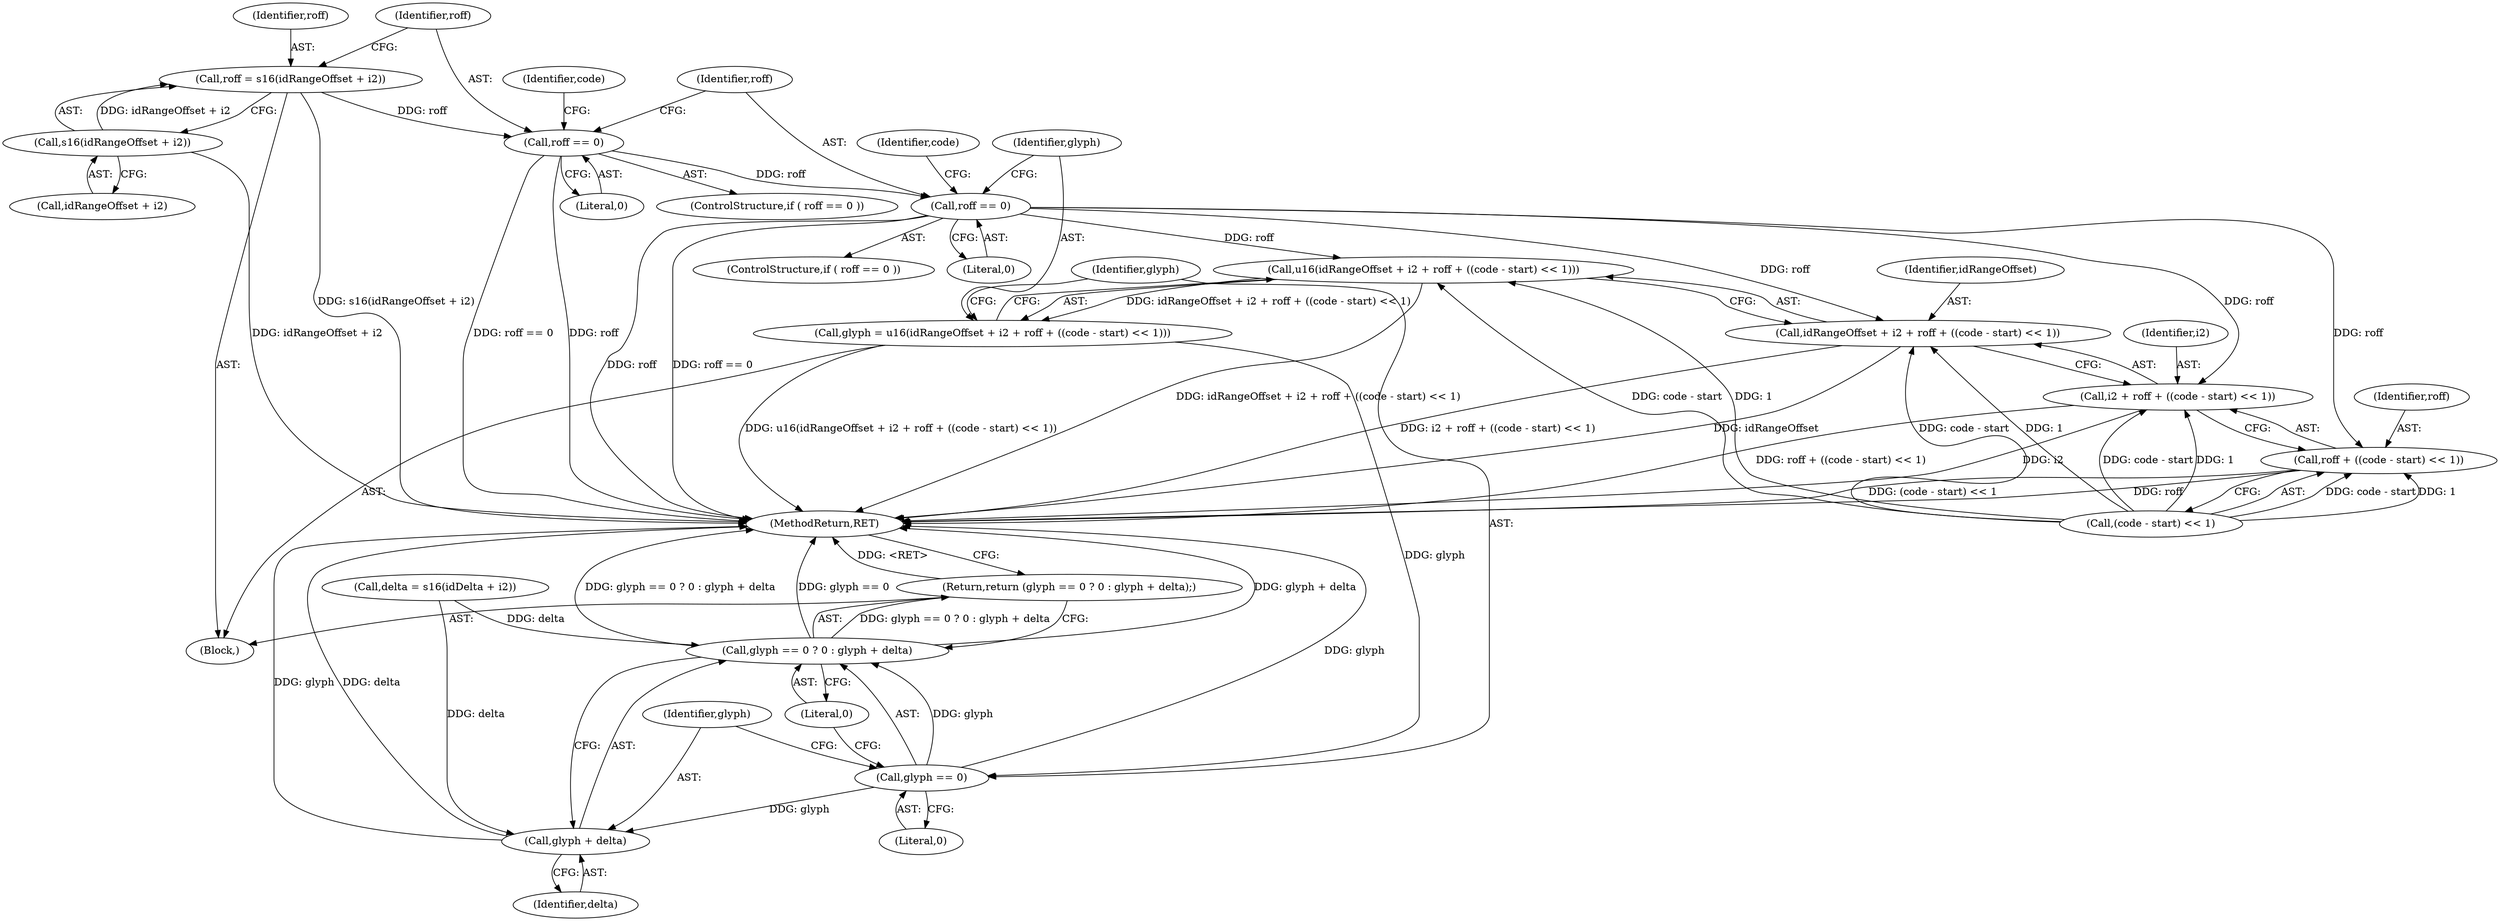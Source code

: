 digraph "0_ghostscript_961b10cdd71403072fb99401a45f3bef6ce53626@integer" {
"1000216" [label="(Call,roff = s16(idRangeOffset + i2))"];
"1000218" [label="(Call,s16(idRangeOffset + i2))"];
"1000223" [label="(Call,roff == 0)"];
"1000236" [label="(Call,roff == 0)"];
"1000250" [label="(Call,u16(idRangeOffset + i2 + roff + ((code - start) << 1)))"];
"1000248" [label="(Call,glyph = u16(idRangeOffset + i2 + roff + ((code - start) << 1)))"];
"1000264" [label="(Call,glyph == 0)"];
"1000263" [label="(Call,glyph == 0 ? 0 : glyph + delta)"];
"1000262" [label="(Return,return (glyph == 0 ? 0 : glyph + delta);)"];
"1000268" [label="(Call,glyph + delta)"];
"1000251" [label="(Call,idRangeOffset + i2 + roff + ((code - start) << 1))"];
"1000253" [label="(Call,i2 + roff + ((code - start) << 1))"];
"1000255" [label="(Call,roff + ((code - start) << 1))"];
"1000223" [label="(Call,roff == 0)"];
"1000236" [label="(Call,roff == 0)"];
"1000230" [label="(Identifier,code)"];
"1000216" [label="(Call,roff = s16(idRangeOffset + i2))"];
"1000225" [label="(Literal,0)"];
"1000255" [label="(Call,roff + ((code - start) << 1))"];
"1000270" [label="(Identifier,delta)"];
"1000218" [label="(Call,s16(idRangeOffset + i2))"];
"1000268" [label="(Call,glyph + delta)"];
"1000251" [label="(Call,idRangeOffset + i2 + roff + ((code - start) << 1))"];
"1000265" [label="(Identifier,glyph)"];
"1000248" [label="(Call,glyph = u16(idRangeOffset + i2 + roff + ((code - start) << 1)))"];
"1000266" [label="(Literal,0)"];
"1000235" [label="(ControlStructure,if ( roff == 0 ))"];
"1000219" [label="(Call,idRangeOffset + i2)"];
"1000238" [label="(Literal,0)"];
"1000263" [label="(Call,glyph == 0 ? 0 : glyph + delta)"];
"1000199" [label="(Block,)"];
"1000253" [label="(Call,i2 + roff + ((code - start) << 1))"];
"1000269" [label="(Identifier,glyph)"];
"1000210" [label="(Call,delta = s16(idDelta + i2))"];
"1000249" [label="(Identifier,glyph)"];
"1000237" [label="(Identifier,roff)"];
"1000262" [label="(Return,return (glyph == 0 ? 0 : glyph + delta);)"];
"1000264" [label="(Call,glyph == 0)"];
"1000256" [label="(Identifier,roff)"];
"1000267" [label="(Literal,0)"];
"1000217" [label="(Identifier,roff)"];
"1000224" [label="(Identifier,roff)"];
"1000818" [label="(MethodReturn,RET)"];
"1000252" [label="(Identifier,idRangeOffset)"];
"1000250" [label="(Call,u16(idRangeOffset + i2 + roff + ((code - start) << 1)))"];
"1000243" [label="(Identifier,code)"];
"1000257" [label="(Call,(code - start) << 1)"];
"1000254" [label="(Identifier,i2)"];
"1000222" [label="(ControlStructure,if ( roff == 0 ))"];
"1000216" -> "1000199"  [label="AST: "];
"1000216" -> "1000218"  [label="CFG: "];
"1000217" -> "1000216"  [label="AST: "];
"1000218" -> "1000216"  [label="AST: "];
"1000224" -> "1000216"  [label="CFG: "];
"1000216" -> "1000818"  [label="DDG: s16(idRangeOffset + i2)"];
"1000218" -> "1000216"  [label="DDG: idRangeOffset + i2"];
"1000216" -> "1000223"  [label="DDG: roff"];
"1000218" -> "1000219"  [label="CFG: "];
"1000219" -> "1000218"  [label="AST: "];
"1000218" -> "1000818"  [label="DDG: idRangeOffset + i2"];
"1000223" -> "1000222"  [label="AST: "];
"1000223" -> "1000225"  [label="CFG: "];
"1000224" -> "1000223"  [label="AST: "];
"1000225" -> "1000223"  [label="AST: "];
"1000230" -> "1000223"  [label="CFG: "];
"1000237" -> "1000223"  [label="CFG: "];
"1000223" -> "1000818"  [label="DDG: roff == 0"];
"1000223" -> "1000818"  [label="DDG: roff"];
"1000223" -> "1000236"  [label="DDG: roff"];
"1000236" -> "1000235"  [label="AST: "];
"1000236" -> "1000238"  [label="CFG: "];
"1000237" -> "1000236"  [label="AST: "];
"1000238" -> "1000236"  [label="AST: "];
"1000243" -> "1000236"  [label="CFG: "];
"1000249" -> "1000236"  [label="CFG: "];
"1000236" -> "1000818"  [label="DDG: roff"];
"1000236" -> "1000818"  [label="DDG: roff == 0"];
"1000236" -> "1000250"  [label="DDG: roff"];
"1000236" -> "1000251"  [label="DDG: roff"];
"1000236" -> "1000253"  [label="DDG: roff"];
"1000236" -> "1000255"  [label="DDG: roff"];
"1000250" -> "1000248"  [label="AST: "];
"1000250" -> "1000251"  [label="CFG: "];
"1000251" -> "1000250"  [label="AST: "];
"1000248" -> "1000250"  [label="CFG: "];
"1000250" -> "1000818"  [label="DDG: idRangeOffset + i2 + roff + ((code - start) << 1)"];
"1000250" -> "1000248"  [label="DDG: idRangeOffset + i2 + roff + ((code - start) << 1)"];
"1000257" -> "1000250"  [label="DDG: code - start"];
"1000257" -> "1000250"  [label="DDG: 1"];
"1000248" -> "1000199"  [label="AST: "];
"1000249" -> "1000248"  [label="AST: "];
"1000265" -> "1000248"  [label="CFG: "];
"1000248" -> "1000818"  [label="DDG: u16(idRangeOffset + i2 + roff + ((code - start) << 1))"];
"1000248" -> "1000264"  [label="DDG: glyph"];
"1000264" -> "1000263"  [label="AST: "];
"1000264" -> "1000266"  [label="CFG: "];
"1000265" -> "1000264"  [label="AST: "];
"1000266" -> "1000264"  [label="AST: "];
"1000267" -> "1000264"  [label="CFG: "];
"1000269" -> "1000264"  [label="CFG: "];
"1000264" -> "1000818"  [label="DDG: glyph"];
"1000264" -> "1000263"  [label="DDG: glyph"];
"1000264" -> "1000268"  [label="DDG: glyph"];
"1000263" -> "1000262"  [label="AST: "];
"1000263" -> "1000267"  [label="CFG: "];
"1000263" -> "1000268"  [label="CFG: "];
"1000267" -> "1000263"  [label="AST: "];
"1000268" -> "1000263"  [label="AST: "];
"1000262" -> "1000263"  [label="CFG: "];
"1000263" -> "1000818"  [label="DDG: glyph + delta"];
"1000263" -> "1000818"  [label="DDG: glyph == 0 ? 0 : glyph + delta"];
"1000263" -> "1000818"  [label="DDG: glyph == 0"];
"1000263" -> "1000262"  [label="DDG: glyph == 0 ? 0 : glyph + delta"];
"1000210" -> "1000263"  [label="DDG: delta"];
"1000262" -> "1000199"  [label="AST: "];
"1000818" -> "1000262"  [label="CFG: "];
"1000262" -> "1000818"  [label="DDG: <RET>"];
"1000268" -> "1000270"  [label="CFG: "];
"1000269" -> "1000268"  [label="AST: "];
"1000270" -> "1000268"  [label="AST: "];
"1000268" -> "1000818"  [label="DDG: glyph"];
"1000268" -> "1000818"  [label="DDG: delta"];
"1000210" -> "1000268"  [label="DDG: delta"];
"1000251" -> "1000253"  [label="CFG: "];
"1000252" -> "1000251"  [label="AST: "];
"1000253" -> "1000251"  [label="AST: "];
"1000251" -> "1000818"  [label="DDG: i2 + roff + ((code - start) << 1)"];
"1000251" -> "1000818"  [label="DDG: idRangeOffset"];
"1000257" -> "1000251"  [label="DDG: code - start"];
"1000257" -> "1000251"  [label="DDG: 1"];
"1000253" -> "1000255"  [label="CFG: "];
"1000254" -> "1000253"  [label="AST: "];
"1000255" -> "1000253"  [label="AST: "];
"1000253" -> "1000818"  [label="DDG: roff + ((code - start) << 1)"];
"1000253" -> "1000818"  [label="DDG: i2"];
"1000257" -> "1000253"  [label="DDG: code - start"];
"1000257" -> "1000253"  [label="DDG: 1"];
"1000255" -> "1000257"  [label="CFG: "];
"1000256" -> "1000255"  [label="AST: "];
"1000257" -> "1000255"  [label="AST: "];
"1000255" -> "1000818"  [label="DDG: (code - start) << 1"];
"1000255" -> "1000818"  [label="DDG: roff"];
"1000257" -> "1000255"  [label="DDG: code - start"];
"1000257" -> "1000255"  [label="DDG: 1"];
}
